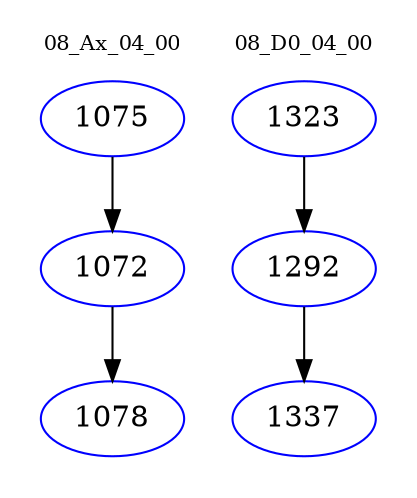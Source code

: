 digraph{
subgraph cluster_0 {
color = white
label = "08_Ax_04_00";
fontsize=10;
T0_1075 [label="1075", color="blue"]
T0_1075 -> T0_1072 [color="black"]
T0_1072 [label="1072", color="blue"]
T0_1072 -> T0_1078 [color="black"]
T0_1078 [label="1078", color="blue"]
}
subgraph cluster_1 {
color = white
label = "08_D0_04_00";
fontsize=10;
T1_1323 [label="1323", color="blue"]
T1_1323 -> T1_1292 [color="black"]
T1_1292 [label="1292", color="blue"]
T1_1292 -> T1_1337 [color="black"]
T1_1337 [label="1337", color="blue"]
}
}

